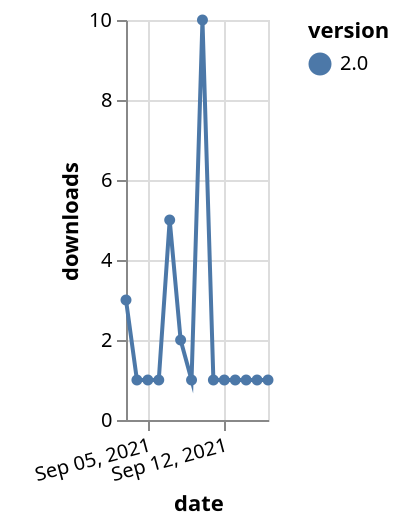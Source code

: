 {"$schema": "https://vega.github.io/schema/vega-lite/v5.json", "description": "A simple bar chart with embedded data.", "data": {"values": [{"date": "2021-09-03", "total": 725, "delta": 3, "version": "2.0"}, {"date": "2021-09-04", "total": 726, "delta": 1, "version": "2.0"}, {"date": "2021-09-05", "total": 727, "delta": 1, "version": "2.0"}, {"date": "2021-09-06", "total": 728, "delta": 1, "version": "2.0"}, {"date": "2021-09-07", "total": 733, "delta": 5, "version": "2.0"}, {"date": "2021-09-08", "total": 735, "delta": 2, "version": "2.0"}, {"date": "2021-09-09", "total": 736, "delta": 1, "version": "2.0"}, {"date": "2021-09-10", "total": 746, "delta": 10, "version": "2.0"}, {"date": "2021-09-11", "total": 747, "delta": 1, "version": "2.0"}, {"date": "2021-09-12", "total": 748, "delta": 1, "version": "2.0"}, {"date": "2021-09-13", "total": 749, "delta": 1, "version": "2.0"}, {"date": "2021-09-14", "total": 750, "delta": 1, "version": "2.0"}, {"date": "2021-09-15", "total": 751, "delta": 1, "version": "2.0"}, {"date": "2021-09-16", "total": 752, "delta": 1, "version": "2.0"}]}, "width": "container", "mark": {"type": "line", "point": {"filled": true}}, "encoding": {"x": {"field": "date", "type": "temporal", "timeUnit": "yearmonthdate", "title": "date", "axis": {"labelAngle": -15}}, "y": {"field": "delta", "type": "quantitative", "title": "downloads"}, "color": {"field": "version", "type": "nominal"}, "tooltip": {"field": "delta"}}}